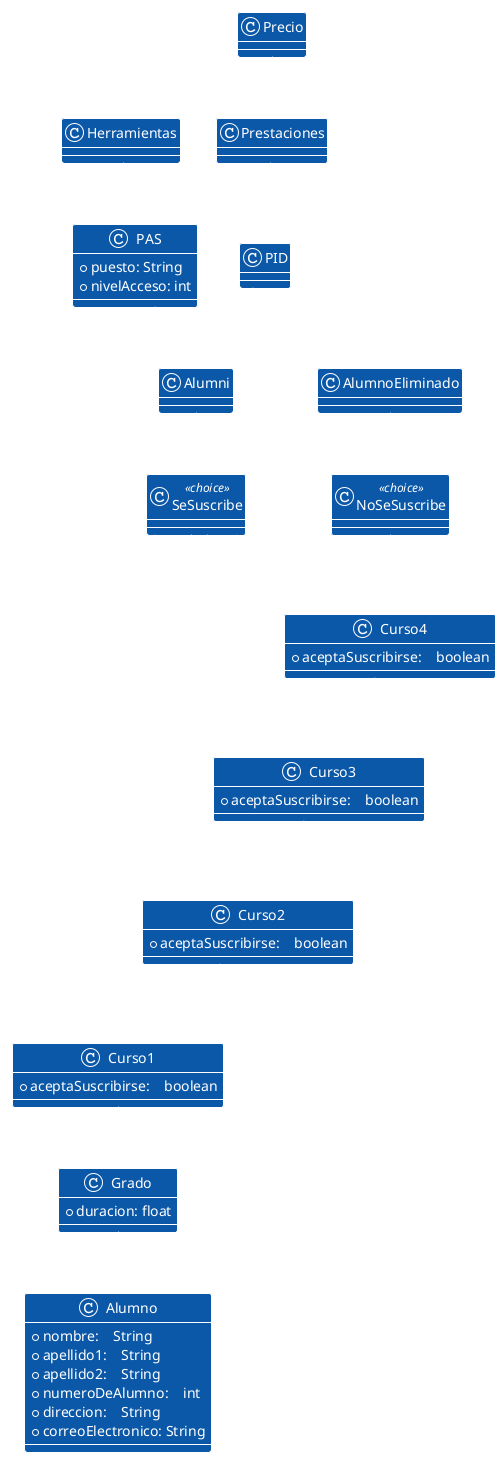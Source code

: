 @startuml alumni

!theme amiga
skinparam backgroundColor transparent
skinparam defaultFontName Arial

allowmixing
class Grado {
    + duracion: float
}
class Alumno {
    + nombre:    String
    + apellido1:    String
    + apellido2:    String
    + numeroDeAlumno:    int
    + direccion:    String
    + correoElectronico: String
}
class Curso1 {
    + aceptaSuscribirse:    boolean
}
class Curso2 {
    + aceptaSuscribirse:    boolean
}
class Curso3 {
    + aceptaSuscribirse:    boolean
}
class Curso4 {
    + aceptaSuscribirse:    boolean
}
class PAS {
    + puesto: String
    + nivelAcceso: int
}
class PID 
class AlumnoEliminado
class Prestaciones
class Precio
class Alumni
class Herramientas

Grado <|-- Alumno 
Curso1 <|-- Grado 
SeSuscribe <|-- Curso1
Curso2 <|-- Curso1 : No se suscribe
SeSuscribe <|-- Curso2
Curso3 <|-- Curso2 : No se suscribe
SeSuscribe <|-- Curso3
Curso4 <|-- Curso3 : No se suscribe
SeSuscribe <|-- Curso4
NoSeSuscribe <|-- Curso4 : No se suscribe
state SeSuscribe <<choice>>
state NoSeSuscribe <<choice>> 
AlumnoEliminado <|-- NoSeSuscribe 
Prestaciones <|-- PID
Precio <|-- Prestaciones 
Alumni <|-- SeSuscribe
PID <|-- Alumni
PAS <|-- Alumni
Herramientas <|-- PAS

@enduml